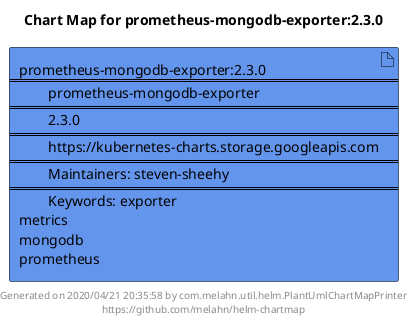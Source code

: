 @startuml
skinparam linetype ortho
skinparam backgroundColor white
skinparam usecaseBorderColor black
skinparam usecaseArrowColor LightSlateGray
skinparam artifactBorderColor black
skinparam artifactArrowColor LightSlateGray

title Chart Map for prometheus-mongodb-exporter:2.3.0

'There is one referenced Helm Chart
artifact "prometheus-mongodb-exporter:2.3.0\n====\n\tprometheus-mongodb-exporter\n====\n\t2.3.0\n====\n\thttps://kubernetes-charts.storage.googleapis.com\n====\n\tMaintainers: steven-sheehy\n====\n\tKeywords: exporter\nmetrics\nmongodb\nprometheus" as prometheus_mongodb_exporter_2_3_0 #CornflowerBlue

'There are 0 referenced Docker Images

'Chart Dependencies

center footer Generated on 2020/04/21 20:35:58 by com.melahn.util.helm.PlantUmlChartMapPrinter\nhttps://github.com/melahn/helm-chartmap
@enduml
